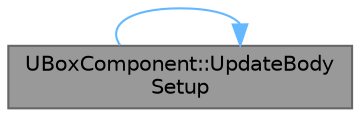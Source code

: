 digraph "UBoxComponent::UpdateBodySetup"
{
 // INTERACTIVE_SVG=YES
 // LATEX_PDF_SIZE
  bgcolor="transparent";
  edge [fontname=Helvetica,fontsize=10,labelfontname=Helvetica,labelfontsize=10];
  node [fontname=Helvetica,fontsize=10,shape=box,height=0.2,width=0.4];
  rankdir="LR";
  Node1 [id="Node000001",label="UBoxComponent::UpdateBody\lSetup",height=0.2,width=0.4,color="gray40", fillcolor="grey60", style="filled", fontcolor="black",tooltip="Update the body setup parameters based on shape information."];
  Node1 -> Node1 [id="edge1_Node000001_Node000001",color="steelblue1",style="solid",tooltip=" "];
}
